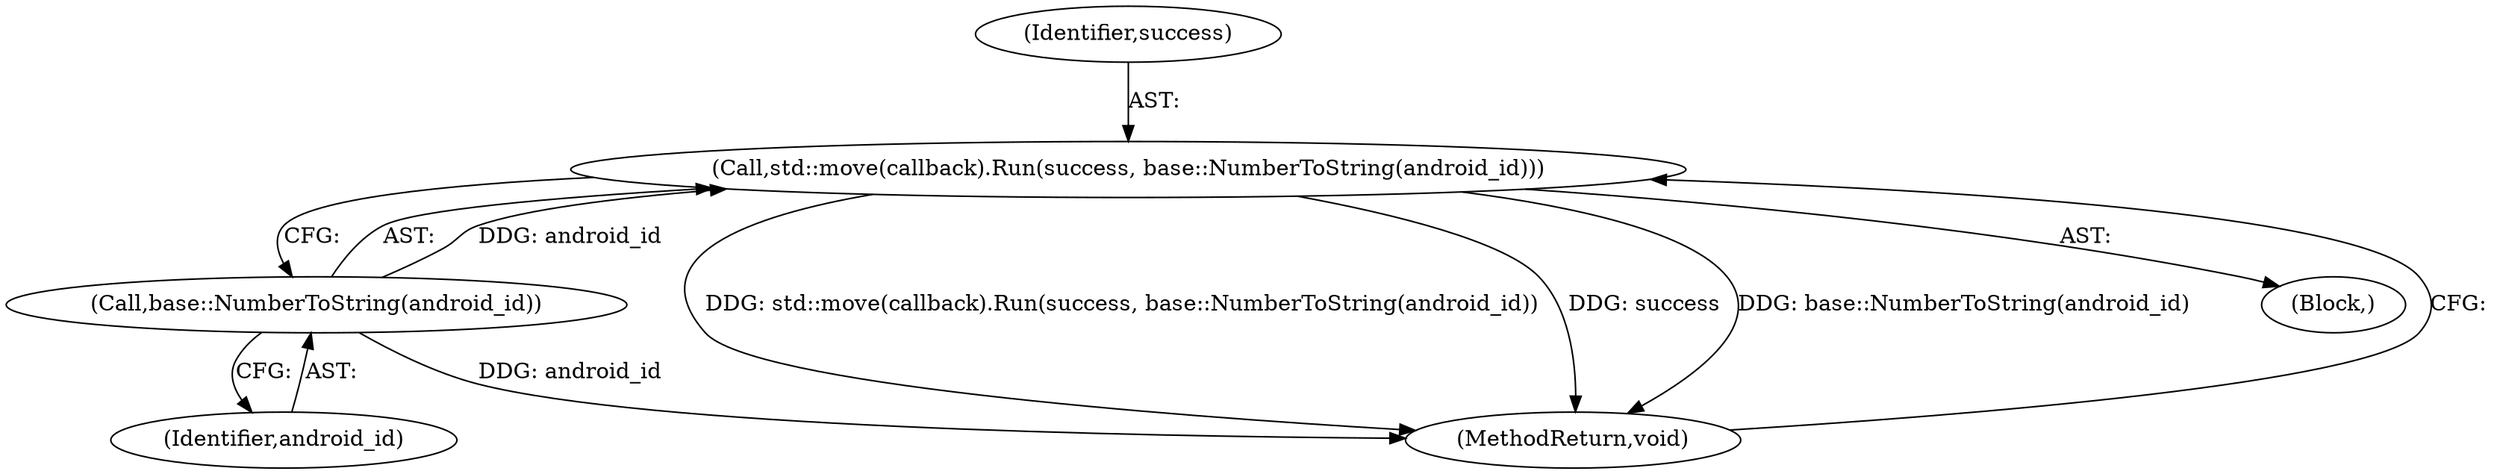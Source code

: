 digraph "0_Chrome_8cfe2463cec6835c7b0b73dcb2ab2edaf035e3f9_3@API" {
"1000104" [label="(Call,std::move(callback).Run(success, base::NumberToString(android_id)))"];
"1000106" [label="(Call,base::NumberToString(android_id))"];
"1000106" [label="(Call,base::NumberToString(android_id))"];
"1000105" [label="(Identifier,success)"];
"1000104" [label="(Call,std::move(callback).Run(success, base::NumberToString(android_id)))"];
"1000108" [label="(MethodReturn,void)"];
"1000103" [label="(Block,)"];
"1000107" [label="(Identifier,android_id)"];
"1000104" -> "1000103"  [label="AST: "];
"1000104" -> "1000106"  [label="CFG: "];
"1000105" -> "1000104"  [label="AST: "];
"1000106" -> "1000104"  [label="AST: "];
"1000108" -> "1000104"  [label="CFG: "];
"1000104" -> "1000108"  [label="DDG: std::move(callback).Run(success, base::NumberToString(android_id))"];
"1000104" -> "1000108"  [label="DDG: success"];
"1000104" -> "1000108"  [label="DDG: base::NumberToString(android_id)"];
"1000106" -> "1000104"  [label="DDG: android_id"];
"1000106" -> "1000107"  [label="CFG: "];
"1000107" -> "1000106"  [label="AST: "];
"1000106" -> "1000108"  [label="DDG: android_id"];
}
